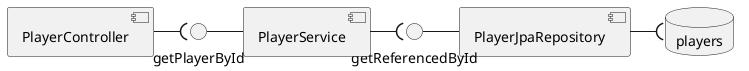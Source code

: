 @startuml

database "players"
[PlayerJpaRepository] -("players"
getReferencedById - [PlayerJpaRepository]

[PlayerService] -(getReferencedById
getPlayerById - [PlayerService]

[PlayerController] -(getPlayerById

@enduml